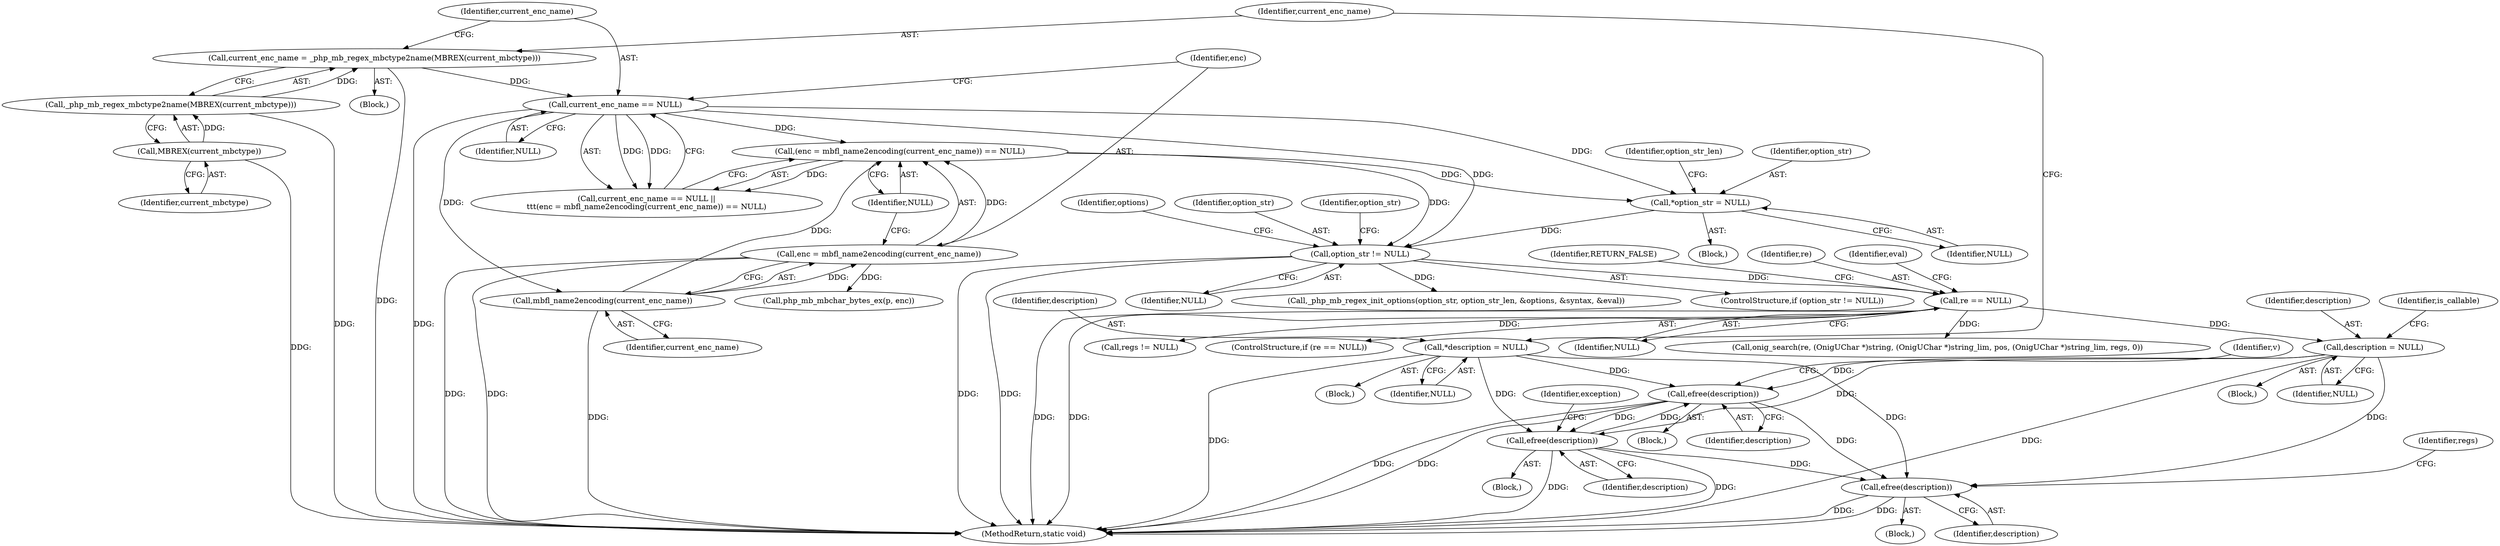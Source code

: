 digraph "1_php-src_5b597a2e5b28e2d5a52fc1be13f425f08f47cb62?w=1_1@API" {
"1000623" [label="(Call,efree(description))"];
"1000148" [label="(Call,*description = NULL)"];
"1000277" [label="(Call,description = NULL)"];
"1000257" [label="(Call,re == NULL)"];
"1000196" [label="(Call,option_str != NULL)"];
"1000178" [label="(Call,*option_str = NULL)"];
"1000162" [label="(Call,current_enc_name == NULL)"];
"1000155" [label="(Call,current_enc_name = _php_mb_regex_mbctype2name(MBREX(current_mbctype)))"];
"1000157" [label="(Call,_php_mb_regex_mbctype2name(MBREX(current_mbctype)))"];
"1000158" [label="(Call,MBREX(current_mbctype))"];
"1000165" [label="(Call,(enc = mbfl_name2encoding(current_enc_name)) == NULL)"];
"1000166" [label="(Call,enc = mbfl_name2encoding(current_enc_name))"];
"1000168" [label="(Call,mbfl_name2encoding(current_enc_name))"];
"1000608" [label="(Call,efree(description))"];
"1000623" [label="(Call,efree(description))"];
"1000702" [label="(Call,efree(description))"];
"1000258" [label="(Identifier,re)"];
"1000161" [label="(Call,current_enc_name == NULL ||\n\t\t\t(enc = mbfl_name2encoding(current_enc_name)) == NULL)"];
"1000613" [label="(Identifier,exception)"];
"1000156" [label="(Identifier,current_enc_name)"];
"1000279" [label="(Identifier,NULL)"];
"1000703" [label="(Identifier,description)"];
"1000168" [label="(Call,mbfl_name2encoding(current_enc_name))"];
"1000150" [label="(Identifier,NULL)"];
"1000277" [label="(Call,description = NULL)"];
"1000200" [label="(Call,_php_mb_regex_init_options(option_str, option_str_len, &options, &syntax, &eval))"];
"1000627" [label="(Identifier,v)"];
"1000608" [label="(Call,efree(description))"];
"1000706" [label="(Identifier,regs)"];
"1000623" [label="(Call,efree(description))"];
"1000195" [label="(ControlStructure,if (option_str != NULL))"];
"1000264" [label="(Identifier,eval)"];
"1000155" [label="(Call,current_enc_name = _php_mb_regex_mbctype2name(MBREX(current_mbctype)))"];
"1000166" [label="(Call,enc = mbfl_name2encoding(current_enc_name))"];
"1000212" [label="(Identifier,options)"];
"1000164" [label="(Identifier,NULL)"];
"1000257" [label="(Call,re == NULL)"];
"1000159" [label="(Identifier,current_mbctype)"];
"1000622" [label="(Block,)"];
"1000261" [label="(Identifier,RETURN_FALSE)"];
"1000198" [label="(Identifier,NULL)"];
"1000256" [label="(ControlStructure,if (re == NULL))"];
"1000162" [label="(Call,current_enc_name == NULL)"];
"1000272" [label="(Block,)"];
"1000157" [label="(Call,_php_mb_regex_mbctype2name(MBREX(current_mbctype)))"];
"1000183" [label="(Identifier,option_str_len)"];
"1000197" [label="(Identifier,option_str)"];
"1000178" [label="(Call,*option_str = NULL)"];
"1000609" [label="(Identifier,description)"];
"1000281" [label="(Identifier,is_callable)"];
"1000259" [label="(Identifier,NULL)"];
"1000201" [label="(Identifier,option_str)"];
"1000117" [label="(Block,)"];
"1000176" [label="(Block,)"];
"1000170" [label="(Identifier,NULL)"];
"1000158" [label="(Call,MBREX(current_mbctype))"];
"1000196" [label="(Call,option_str != NULL)"];
"1000624" [label="(Identifier,description)"];
"1000148" [label="(Call,*description = NULL)"];
"1000180" [label="(Identifier,NULL)"];
"1000149" [label="(Identifier,description)"];
"1000312" [label="(Call,onig_search(re, (OnigUChar *)string, (OnigUChar *)string_lim, pos, (OnigUChar *)string_lim, regs, 0))"];
"1000163" [label="(Identifier,current_enc_name)"];
"1000153" [label="(Block,)"];
"1000607" [label="(Block,)"];
"1000702" [label="(Call,efree(description))"];
"1000701" [label="(Block,)"];
"1000278" [label="(Identifier,description)"];
"1000393" [label="(Call,php_mb_mbchar_bytes_ex(p, enc))"];
"1000179" [label="(Identifier,option_str)"];
"1000743" [label="(MethodReturn,static void)"];
"1000167" [label="(Identifier,enc)"];
"1000705" [label="(Call,regs != NULL)"];
"1000169" [label="(Identifier,current_enc_name)"];
"1000165" [label="(Call,(enc = mbfl_name2encoding(current_enc_name)) == NULL)"];
"1000623" -> "1000622"  [label="AST: "];
"1000623" -> "1000624"  [label="CFG: "];
"1000624" -> "1000623"  [label="AST: "];
"1000627" -> "1000623"  [label="CFG: "];
"1000623" -> "1000743"  [label="DDG: "];
"1000623" -> "1000743"  [label="DDG: "];
"1000623" -> "1000608"  [label="DDG: "];
"1000148" -> "1000623"  [label="DDG: "];
"1000277" -> "1000623"  [label="DDG: "];
"1000608" -> "1000623"  [label="DDG: "];
"1000623" -> "1000702"  [label="DDG: "];
"1000148" -> "1000117"  [label="AST: "];
"1000148" -> "1000150"  [label="CFG: "];
"1000149" -> "1000148"  [label="AST: "];
"1000150" -> "1000148"  [label="AST: "];
"1000156" -> "1000148"  [label="CFG: "];
"1000148" -> "1000743"  [label="DDG: "];
"1000148" -> "1000608"  [label="DDG: "];
"1000148" -> "1000702"  [label="DDG: "];
"1000277" -> "1000272"  [label="AST: "];
"1000277" -> "1000279"  [label="CFG: "];
"1000278" -> "1000277"  [label="AST: "];
"1000279" -> "1000277"  [label="AST: "];
"1000281" -> "1000277"  [label="CFG: "];
"1000277" -> "1000743"  [label="DDG: "];
"1000257" -> "1000277"  [label="DDG: "];
"1000277" -> "1000608"  [label="DDG: "];
"1000277" -> "1000702"  [label="DDG: "];
"1000257" -> "1000256"  [label="AST: "];
"1000257" -> "1000259"  [label="CFG: "];
"1000258" -> "1000257"  [label="AST: "];
"1000259" -> "1000257"  [label="AST: "];
"1000261" -> "1000257"  [label="CFG: "];
"1000264" -> "1000257"  [label="CFG: "];
"1000257" -> "1000743"  [label="DDG: "];
"1000257" -> "1000743"  [label="DDG: "];
"1000196" -> "1000257"  [label="DDG: "];
"1000257" -> "1000312"  [label="DDG: "];
"1000257" -> "1000705"  [label="DDG: "];
"1000196" -> "1000195"  [label="AST: "];
"1000196" -> "1000198"  [label="CFG: "];
"1000197" -> "1000196"  [label="AST: "];
"1000198" -> "1000196"  [label="AST: "];
"1000201" -> "1000196"  [label="CFG: "];
"1000212" -> "1000196"  [label="CFG: "];
"1000196" -> "1000743"  [label="DDG: "];
"1000196" -> "1000743"  [label="DDG: "];
"1000178" -> "1000196"  [label="DDG: "];
"1000162" -> "1000196"  [label="DDG: "];
"1000165" -> "1000196"  [label="DDG: "];
"1000196" -> "1000200"  [label="DDG: "];
"1000178" -> "1000176"  [label="AST: "];
"1000178" -> "1000180"  [label="CFG: "];
"1000179" -> "1000178"  [label="AST: "];
"1000180" -> "1000178"  [label="AST: "];
"1000183" -> "1000178"  [label="CFG: "];
"1000162" -> "1000178"  [label="DDG: "];
"1000165" -> "1000178"  [label="DDG: "];
"1000162" -> "1000161"  [label="AST: "];
"1000162" -> "1000164"  [label="CFG: "];
"1000163" -> "1000162"  [label="AST: "];
"1000164" -> "1000162"  [label="AST: "];
"1000167" -> "1000162"  [label="CFG: "];
"1000161" -> "1000162"  [label="CFG: "];
"1000162" -> "1000743"  [label="DDG: "];
"1000162" -> "1000161"  [label="DDG: "];
"1000162" -> "1000161"  [label="DDG: "];
"1000155" -> "1000162"  [label="DDG: "];
"1000162" -> "1000168"  [label="DDG: "];
"1000162" -> "1000165"  [label="DDG: "];
"1000155" -> "1000153"  [label="AST: "];
"1000155" -> "1000157"  [label="CFG: "];
"1000156" -> "1000155"  [label="AST: "];
"1000157" -> "1000155"  [label="AST: "];
"1000163" -> "1000155"  [label="CFG: "];
"1000155" -> "1000743"  [label="DDG: "];
"1000157" -> "1000155"  [label="DDG: "];
"1000157" -> "1000158"  [label="CFG: "];
"1000158" -> "1000157"  [label="AST: "];
"1000157" -> "1000743"  [label="DDG: "];
"1000158" -> "1000157"  [label="DDG: "];
"1000158" -> "1000159"  [label="CFG: "];
"1000159" -> "1000158"  [label="AST: "];
"1000158" -> "1000743"  [label="DDG: "];
"1000165" -> "1000161"  [label="AST: "];
"1000165" -> "1000170"  [label="CFG: "];
"1000166" -> "1000165"  [label="AST: "];
"1000170" -> "1000165"  [label="AST: "];
"1000161" -> "1000165"  [label="CFG: "];
"1000165" -> "1000161"  [label="DDG: "];
"1000166" -> "1000165"  [label="DDG: "];
"1000168" -> "1000165"  [label="DDG: "];
"1000166" -> "1000168"  [label="CFG: "];
"1000167" -> "1000166"  [label="AST: "];
"1000168" -> "1000166"  [label="AST: "];
"1000170" -> "1000166"  [label="CFG: "];
"1000166" -> "1000743"  [label="DDG: "];
"1000166" -> "1000743"  [label="DDG: "];
"1000168" -> "1000166"  [label="DDG: "];
"1000166" -> "1000393"  [label="DDG: "];
"1000168" -> "1000169"  [label="CFG: "];
"1000169" -> "1000168"  [label="AST: "];
"1000168" -> "1000743"  [label="DDG: "];
"1000608" -> "1000607"  [label="AST: "];
"1000608" -> "1000609"  [label="CFG: "];
"1000609" -> "1000608"  [label="AST: "];
"1000613" -> "1000608"  [label="CFG: "];
"1000608" -> "1000743"  [label="DDG: "];
"1000608" -> "1000743"  [label="DDG: "];
"1000608" -> "1000702"  [label="DDG: "];
"1000702" -> "1000701"  [label="AST: "];
"1000702" -> "1000703"  [label="CFG: "];
"1000703" -> "1000702"  [label="AST: "];
"1000706" -> "1000702"  [label="CFG: "];
"1000702" -> "1000743"  [label="DDG: "];
"1000702" -> "1000743"  [label="DDG: "];
}
